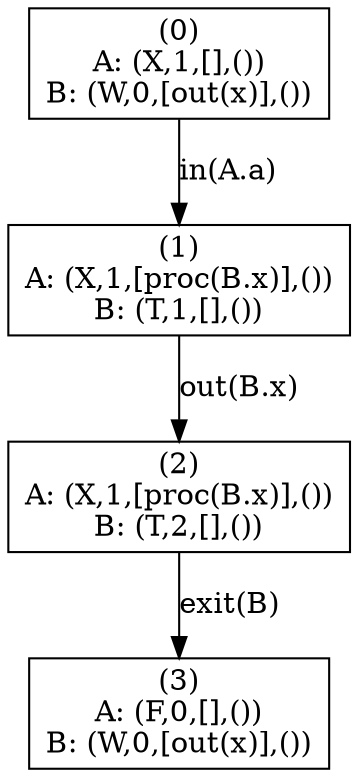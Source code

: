 digraph G {
	 rankdir=TB;
	0 [label = "(0)\nA: (X,1,[],())\nB: (W,0,[out(x)],())" shape=box];
	1 [label = "(1)\nA: (X,1,[proc(B.x)],())\nB: (T,1,[],())" shape=box];
	2 [label = "(2)\nA: (X,1,[proc(B.x)],())\nB: (T,2,[],())" shape=box];
	3 [label = "(3)\nA: (F,0,[],())\nB: (W,0,[out(x)],())" shape=box];
	0 -> 1 [label = "in(A.a)"];
	1 -> 2 [label = "out(B.x)"];
	2 -> 3 [label = "exit(B)"];
}

